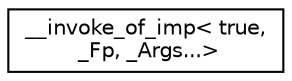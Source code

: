 digraph "Graphical Class Hierarchy"
{
  edge [fontname="Helvetica",fontsize="10",labelfontname="Helvetica",labelfontsize="10"];
  node [fontname="Helvetica",fontsize="10",shape=record];
  rankdir="LR";
  Node1 [label="__invoke_of_imp\< true,\l _Fp, _Args...\>",height=0.2,width=0.4,color="black", fillcolor="white", style="filled",URL="$struct____invoke__of__imp_3_01true_00_01___fp_00_01___args_8_8_8_4.xhtml"];
}
